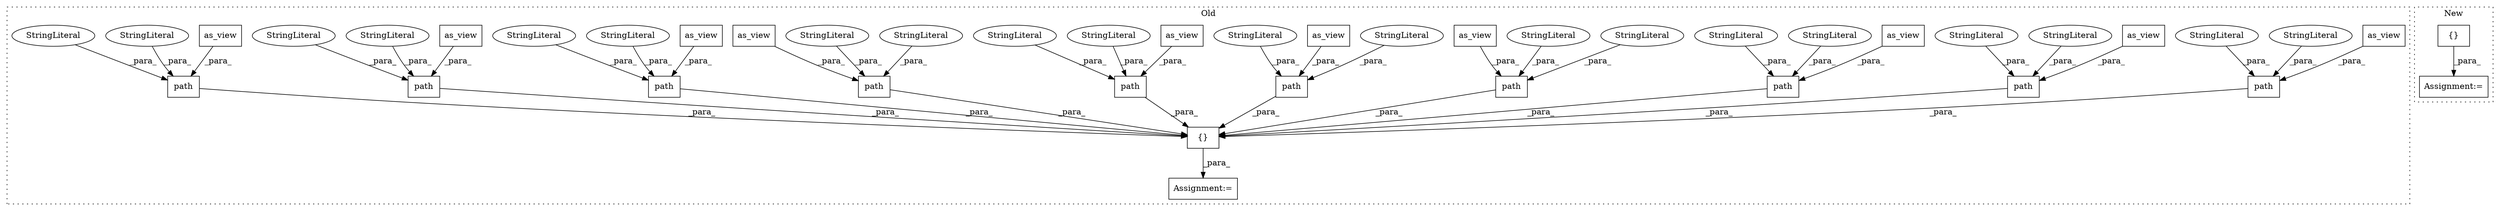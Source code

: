 digraph G {
subgraph cluster0 {
1 [label="path" a="32" s="1536,1615" l="5,1" shape="box"];
3 [label="Assignment:=" a="7" s="1077" l="1" shape="box"];
5 [label="path" a="32" s="1383,1454" l="5,1" shape="box"];
6 [label="{}" a="4" s="1087,1760" l="1,1" shape="box"];
7 [label="path" a="32" s="1183,1268" l="5,1" shape="box"];
8 [label="as_view" a="32" s="1661" l="9" shape="box"];
9 [label="path" a="32" s="1270,1321" l="5,1" shape="box"];
10 [label="as_view" a="32" s="1303" l="9" shape="box"];
11 [label="path" a="32" s="1130,1181" l="5,1" shape="box"];
12 [label="StringLiteral" a="45" s="1173" l="8" shape="ellipse"];
13 [label="path" a="32" s="1456,1534" l="5,1" shape="box"];
14 [label="StringLiteral" a="45" s="1520" l="14" shape="ellipse"];
15 [label="path" a="32" s="1088,1128" l="5,1" shape="box"];
16 [label="StringLiteral" a="45" s="1442" l="12" shape="ellipse"];
17 [label="path" a="32" s="1323,1381" l="5,1" shape="box"];
18 [label="StringLiteral" a="45" s="1598" l="17" shape="ellipse"];
19 [label="StringLiteral" a="45" s="1275" l="9" shape="ellipse"];
20 [label="StringLiteral" a="45" s="1313" l="8" shape="ellipse"];
21 [label="StringLiteral" a="45" s="1388" l="20" shape="ellipse"];
22 [label="StringLiteral" a="45" s="1541" l="31" shape="ellipse"];
23 [label="StringLiteral" a="45" s="1188" l="21" shape="ellipse"];
24 [label="StringLiteral" a="45" s="1328" l="16" shape="ellipse"];
25 [label="StringLiteral" a="45" s="1122" l="6" shape="ellipse"];
26 [label="path" a="32" s="1689,1759" l="5,1" shape="box"];
27 [label="as_view" a="32" s="1238" l="9" shape="box"];
28 [label="path" a="32" s="1617,1687" l="5,1" shape="box"];
29 [label="StringLiteral" a="45" s="1248" l="20" shape="ellipse"];
30 [label="StringLiteral" a="45" s="1373" l="8" shape="ellipse"];
31 [label="StringLiteral" a="45" s="1694" l="24" shape="ellipse"];
32 [label="as_view" a="32" s="1588" l="9" shape="box"];
33 [label="StringLiteral" a="45" s="1135" l="9" shape="ellipse"];
34 [label="as_view" a="32" s="1733" l="9" shape="box"];
35 [label="StringLiteral" a="45" s="1743" l="16" shape="ellipse"];
36 [label="as_view" a="32" s="1363" l="9" shape="box"];
37 [label="StringLiteral" a="45" s="1461" l="23" shape="ellipse"];
38 [label="as_view" a="32" s="1432" l="9" shape="box"];
39 [label="StringLiteral" a="45" s="1093" l="2" shape="ellipse"];
40 [label="as_view" a="32" s="1510" l="9" shape="box"];
41 [label="StringLiteral" a="45" s="1622" l="24" shape="ellipse"];
42 [label="as_view" a="32" s="1163" l="9" shape="box"];
43 [label="StringLiteral" a="45" s="1671" l="16" shape="ellipse"];
44 [label="as_view" a="32" s="1112" l="9" shape="box"];
label = "Old";
style="dotted";
}
subgraph cluster1 {
2 [label="{}" a="4" s="1176,1909" l="1,1" shape="box"];
4 [label="Assignment:=" a="7" s="1166" l="1" shape="box"];
label = "New";
style="dotted";
}
1 -> 6 [label="_para_"];
2 -> 4 [label="_para_"];
5 -> 6 [label="_para_"];
6 -> 3 [label="_para_"];
7 -> 6 [label="_para_"];
8 -> 28 [label="_para_"];
9 -> 6 [label="_para_"];
10 -> 9 [label="_para_"];
11 -> 6 [label="_para_"];
12 -> 11 [label="_para_"];
13 -> 6 [label="_para_"];
14 -> 13 [label="_para_"];
15 -> 6 [label="_para_"];
16 -> 5 [label="_para_"];
17 -> 6 [label="_para_"];
18 -> 1 [label="_para_"];
19 -> 9 [label="_para_"];
20 -> 9 [label="_para_"];
21 -> 5 [label="_para_"];
22 -> 1 [label="_para_"];
23 -> 7 [label="_para_"];
24 -> 17 [label="_para_"];
25 -> 15 [label="_para_"];
26 -> 6 [label="_para_"];
27 -> 7 [label="_para_"];
28 -> 6 [label="_para_"];
29 -> 7 [label="_para_"];
30 -> 17 [label="_para_"];
31 -> 26 [label="_para_"];
32 -> 1 [label="_para_"];
33 -> 11 [label="_para_"];
34 -> 26 [label="_para_"];
35 -> 26 [label="_para_"];
36 -> 17 [label="_para_"];
37 -> 13 [label="_para_"];
38 -> 5 [label="_para_"];
39 -> 15 [label="_para_"];
40 -> 13 [label="_para_"];
41 -> 28 [label="_para_"];
42 -> 11 [label="_para_"];
43 -> 28 [label="_para_"];
44 -> 15 [label="_para_"];
}